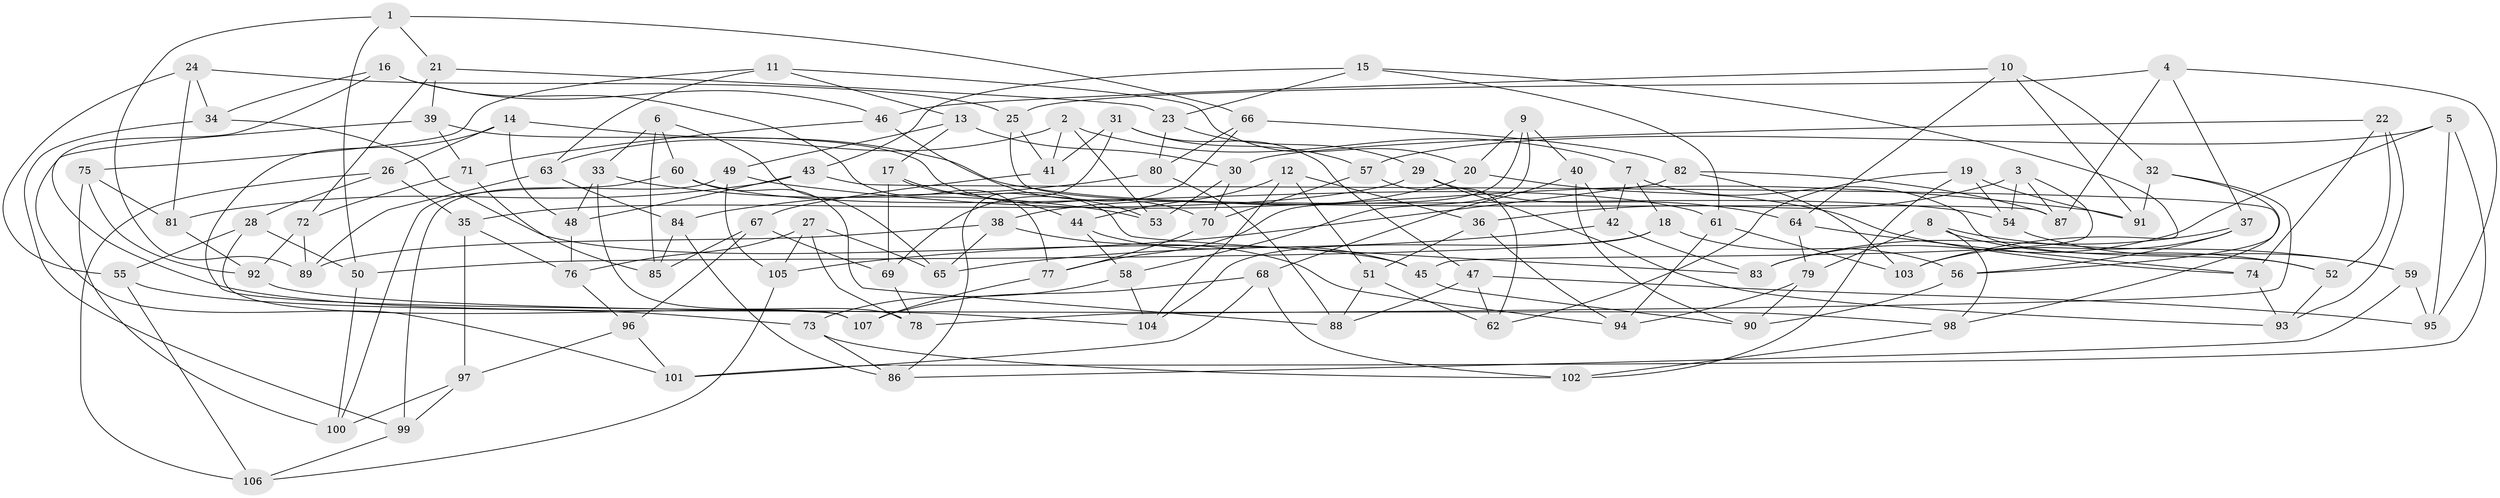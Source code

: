 // coarse degree distribution, {4: 0.527027027027027, 6: 0.36486486486486486, 5: 0.08108108108108109, 3: 0.02702702702702703}
// Generated by graph-tools (version 1.1) at 2025/24/03/03/25 07:24:23]
// undirected, 107 vertices, 214 edges
graph export_dot {
graph [start="1"]
  node [color=gray90,style=filled];
  1;
  2;
  3;
  4;
  5;
  6;
  7;
  8;
  9;
  10;
  11;
  12;
  13;
  14;
  15;
  16;
  17;
  18;
  19;
  20;
  21;
  22;
  23;
  24;
  25;
  26;
  27;
  28;
  29;
  30;
  31;
  32;
  33;
  34;
  35;
  36;
  37;
  38;
  39;
  40;
  41;
  42;
  43;
  44;
  45;
  46;
  47;
  48;
  49;
  50;
  51;
  52;
  53;
  54;
  55;
  56;
  57;
  58;
  59;
  60;
  61;
  62;
  63;
  64;
  65;
  66;
  67;
  68;
  69;
  70;
  71;
  72;
  73;
  74;
  75;
  76;
  77;
  78;
  79;
  80;
  81;
  82;
  83;
  84;
  85;
  86;
  87;
  88;
  89;
  90;
  91;
  92;
  93;
  94;
  95;
  96;
  97;
  98;
  99;
  100;
  101;
  102;
  103;
  104;
  105;
  106;
  107;
  1 -- 66;
  1 -- 21;
  1 -- 50;
  1 -- 89;
  2 -- 7;
  2 -- 63;
  2 -- 41;
  2 -- 53;
  3 -- 54;
  3 -- 45;
  3 -- 36;
  3 -- 87;
  4 -- 87;
  4 -- 95;
  4 -- 25;
  4 -- 37;
  5 -- 101;
  5 -- 57;
  5 -- 83;
  5 -- 95;
  6 -- 65;
  6 -- 33;
  6 -- 85;
  6 -- 60;
  7 -- 42;
  7 -- 18;
  7 -- 52;
  8 -- 59;
  8 -- 52;
  8 -- 79;
  8 -- 98;
  9 -- 40;
  9 -- 58;
  9 -- 77;
  9 -- 20;
  10 -- 64;
  10 -- 32;
  10 -- 46;
  10 -- 91;
  11 -- 20;
  11 -- 75;
  11 -- 63;
  11 -- 13;
  12 -- 104;
  12 -- 36;
  12 -- 44;
  12 -- 51;
  13 -- 30;
  13 -- 49;
  13 -- 17;
  14 -- 107;
  14 -- 48;
  14 -- 54;
  14 -- 26;
  15 -- 61;
  15 -- 23;
  15 -- 103;
  15 -- 43;
  16 -- 46;
  16 -- 104;
  16 -- 77;
  16 -- 34;
  17 -- 69;
  17 -- 83;
  17 -- 44;
  18 -- 56;
  18 -- 50;
  18 -- 104;
  19 -- 102;
  19 -- 91;
  19 -- 54;
  19 -- 62;
  20 -- 74;
  20 -- 38;
  21 -- 39;
  21 -- 23;
  21 -- 72;
  22 -- 74;
  22 -- 93;
  22 -- 30;
  22 -- 52;
  23 -- 29;
  23 -- 80;
  24 -- 55;
  24 -- 81;
  24 -- 25;
  24 -- 34;
  25 -- 87;
  25 -- 41;
  26 -- 35;
  26 -- 106;
  26 -- 28;
  27 -- 78;
  27 -- 65;
  27 -- 105;
  27 -- 76;
  28 -- 55;
  28 -- 50;
  28 -- 107;
  29 -- 93;
  29 -- 35;
  29 -- 64;
  30 -- 53;
  30 -- 70;
  31 -- 47;
  31 -- 41;
  31 -- 86;
  31 -- 57;
  32 -- 91;
  32 -- 78;
  32 -- 56;
  33 -- 78;
  33 -- 48;
  33 -- 53;
  34 -- 99;
  34 -- 45;
  35 -- 76;
  35 -- 97;
  36 -- 51;
  36 -- 94;
  37 -- 56;
  37 -- 83;
  37 -- 103;
  38 -- 89;
  38 -- 65;
  38 -- 94;
  39 -- 70;
  39 -- 101;
  39 -- 71;
  40 -- 90;
  40 -- 42;
  40 -- 68;
  41 -- 67;
  42 -- 65;
  42 -- 83;
  43 -- 81;
  43 -- 48;
  43 -- 98;
  44 -- 58;
  44 -- 45;
  45 -- 90;
  46 -- 71;
  46 -- 53;
  47 -- 95;
  47 -- 62;
  47 -- 88;
  48 -- 76;
  49 -- 105;
  49 -- 91;
  49 -- 99;
  50 -- 100;
  51 -- 88;
  51 -- 62;
  52 -- 93;
  54 -- 59;
  55 -- 73;
  55 -- 106;
  56 -- 90;
  57 -- 70;
  57 -- 62;
  58 -- 104;
  58 -- 73;
  59 -- 95;
  59 -- 86;
  60 -- 100;
  60 -- 61;
  60 -- 88;
  61 -- 94;
  61 -- 103;
  63 -- 84;
  63 -- 89;
  64 -- 74;
  64 -- 79;
  66 -- 80;
  66 -- 69;
  66 -- 82;
  67 -- 96;
  67 -- 69;
  67 -- 85;
  68 -- 102;
  68 -- 107;
  68 -- 101;
  69 -- 78;
  70 -- 77;
  71 -- 85;
  71 -- 72;
  72 -- 89;
  72 -- 92;
  73 -- 86;
  73 -- 102;
  74 -- 93;
  75 -- 100;
  75 -- 81;
  75 -- 92;
  76 -- 96;
  77 -- 107;
  79 -- 90;
  79 -- 94;
  80 -- 84;
  80 -- 88;
  81 -- 92;
  82 -- 105;
  82 -- 103;
  82 -- 87;
  84 -- 86;
  84 -- 85;
  92 -- 98;
  96 -- 101;
  96 -- 97;
  97 -- 99;
  97 -- 100;
  98 -- 102;
  99 -- 106;
  105 -- 106;
}
